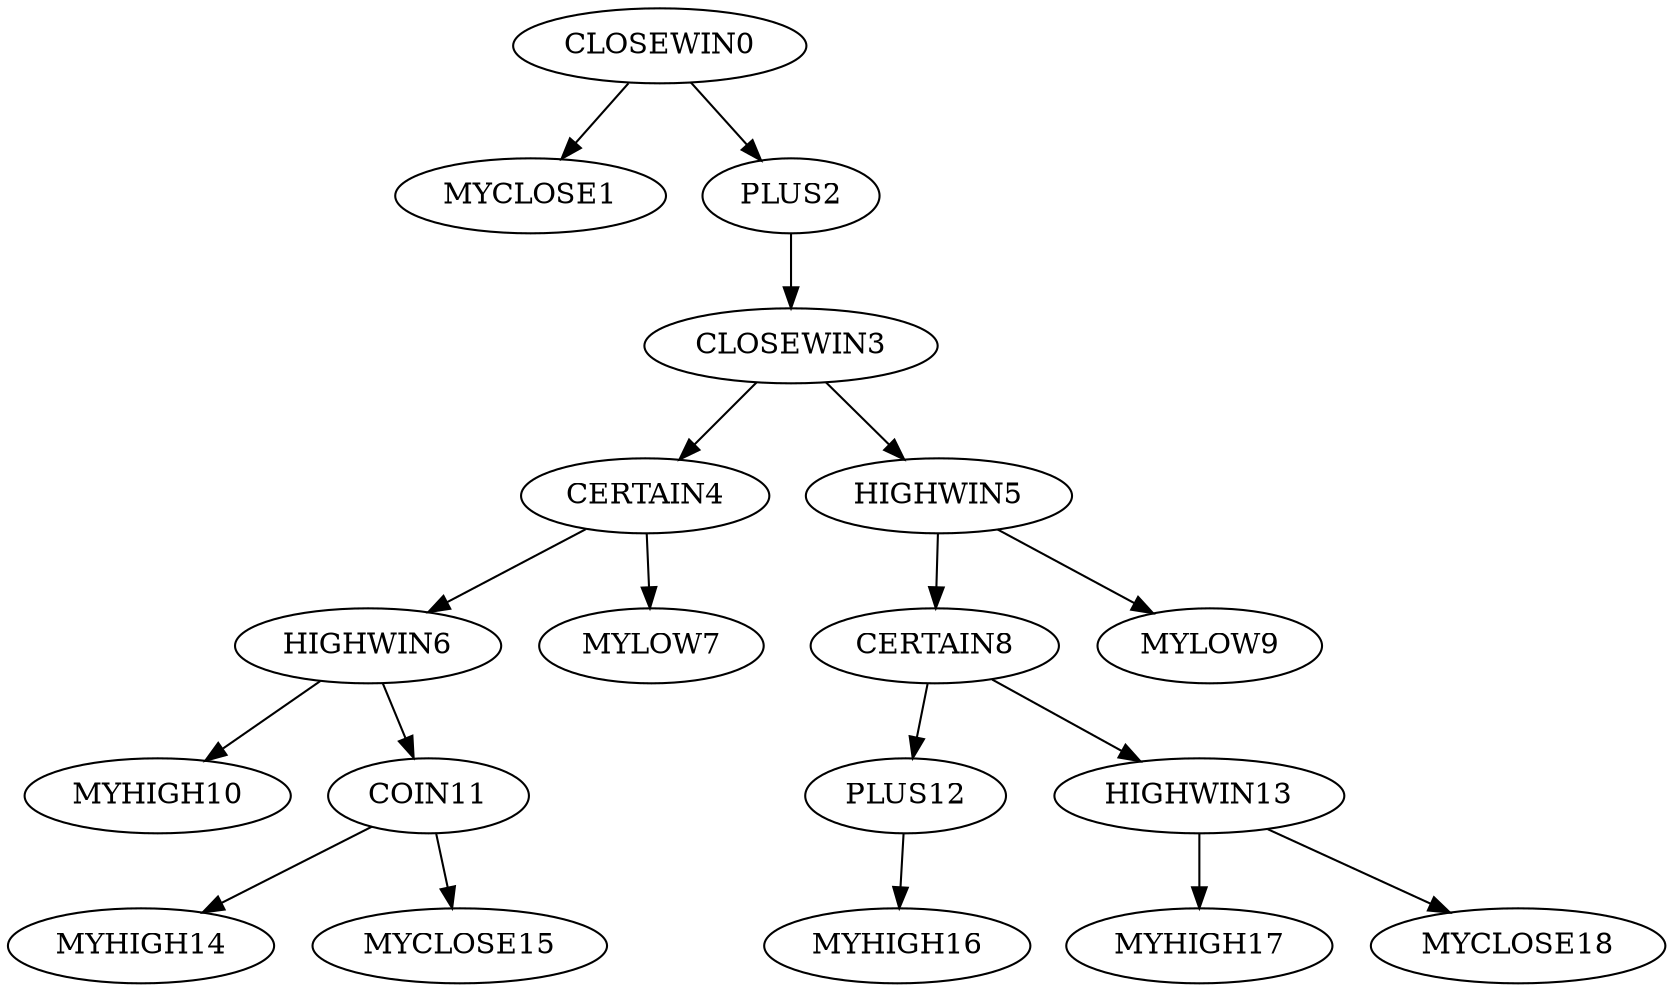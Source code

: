 digraph T {
	CLOSEWIN0 -> MYCLOSE1;
	CLOSEWIN0 -> PLUS2;
	PLUS2 -> CLOSEWIN3;
	CLOSEWIN3 -> CERTAIN4;
	CLOSEWIN3 -> HIGHWIN5;
	CERTAIN4 -> HIGHWIN6;
	CERTAIN4 -> MYLOW7;
	HIGHWIN5 -> CERTAIN8;
	HIGHWIN5 -> MYLOW9;
	HIGHWIN6 -> MYHIGH10;
	HIGHWIN6 -> COIN11;
	CERTAIN8 -> PLUS12;
	CERTAIN8 -> HIGHWIN13;
	COIN11 -> MYHIGH14;
	COIN11 -> MYCLOSE15;
	PLUS12 -> MYHIGH16;
	HIGHWIN13 -> MYHIGH17;
	HIGHWIN13 -> MYCLOSE18;
}